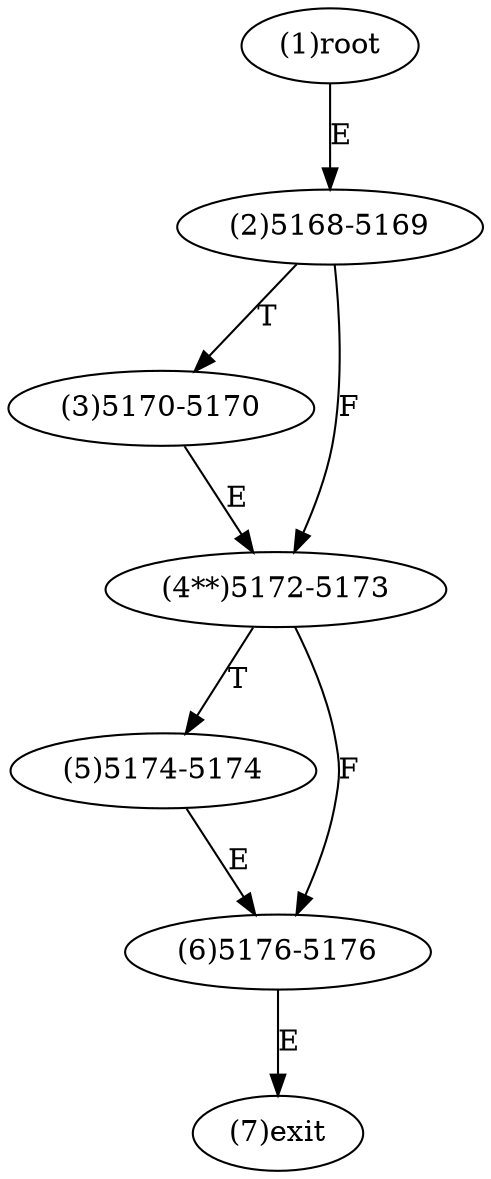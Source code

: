 digraph "" { 
1[ label="(1)root"];
2[ label="(2)5168-5169"];
3[ label="(3)5170-5170"];
4[ label="(4**)5172-5173"];
5[ label="(5)5174-5174"];
6[ label="(6)5176-5176"];
7[ label="(7)exit"];
1->2[ label="E"];
2->4[ label="F"];
2->3[ label="T"];
3->4[ label="E"];
4->6[ label="F"];
4->5[ label="T"];
5->6[ label="E"];
6->7[ label="E"];
}